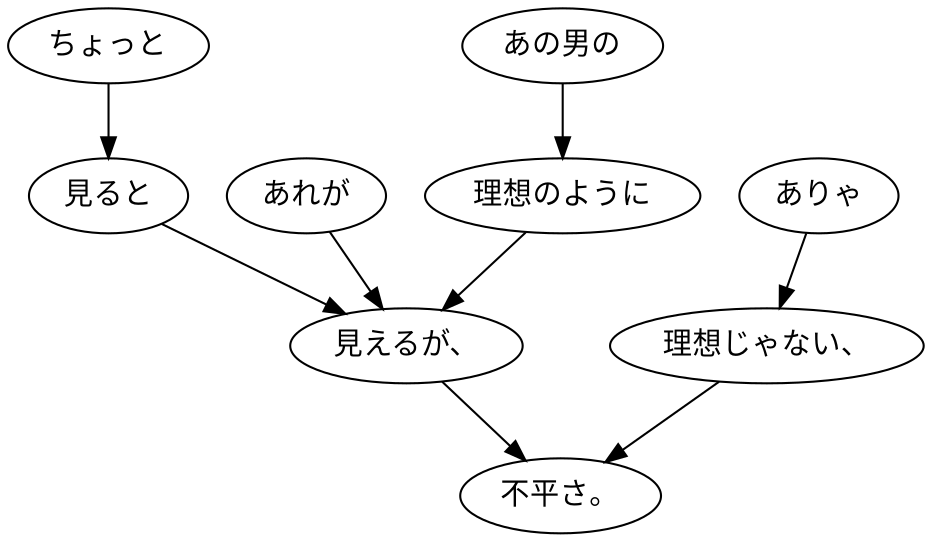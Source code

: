 digraph graph8832 {
	node0 [label="ちょっと"];
	node1 [label="見ると"];
	node2 [label="あれが"];
	node3 [label="あの男の"];
	node4 [label="理想のように"];
	node5 [label="見えるが、"];
	node6 [label="ありゃ"];
	node7 [label="理想じゃない、"];
	node8 [label="不平さ。"];
	node0 -> node1;
	node1 -> node5;
	node2 -> node5;
	node3 -> node4;
	node4 -> node5;
	node5 -> node8;
	node6 -> node7;
	node7 -> node8;
}
